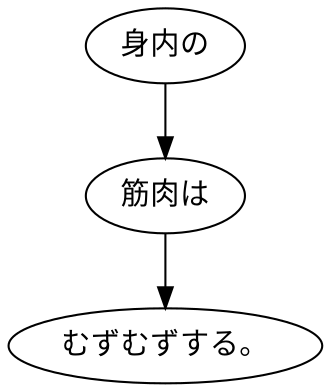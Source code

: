 digraph graph172 {
	node0 [label="身内の"];
	node1 [label="筋肉は"];
	node2 [label="むずむずする。"];
	node0 -> node1;
	node1 -> node2;
}
